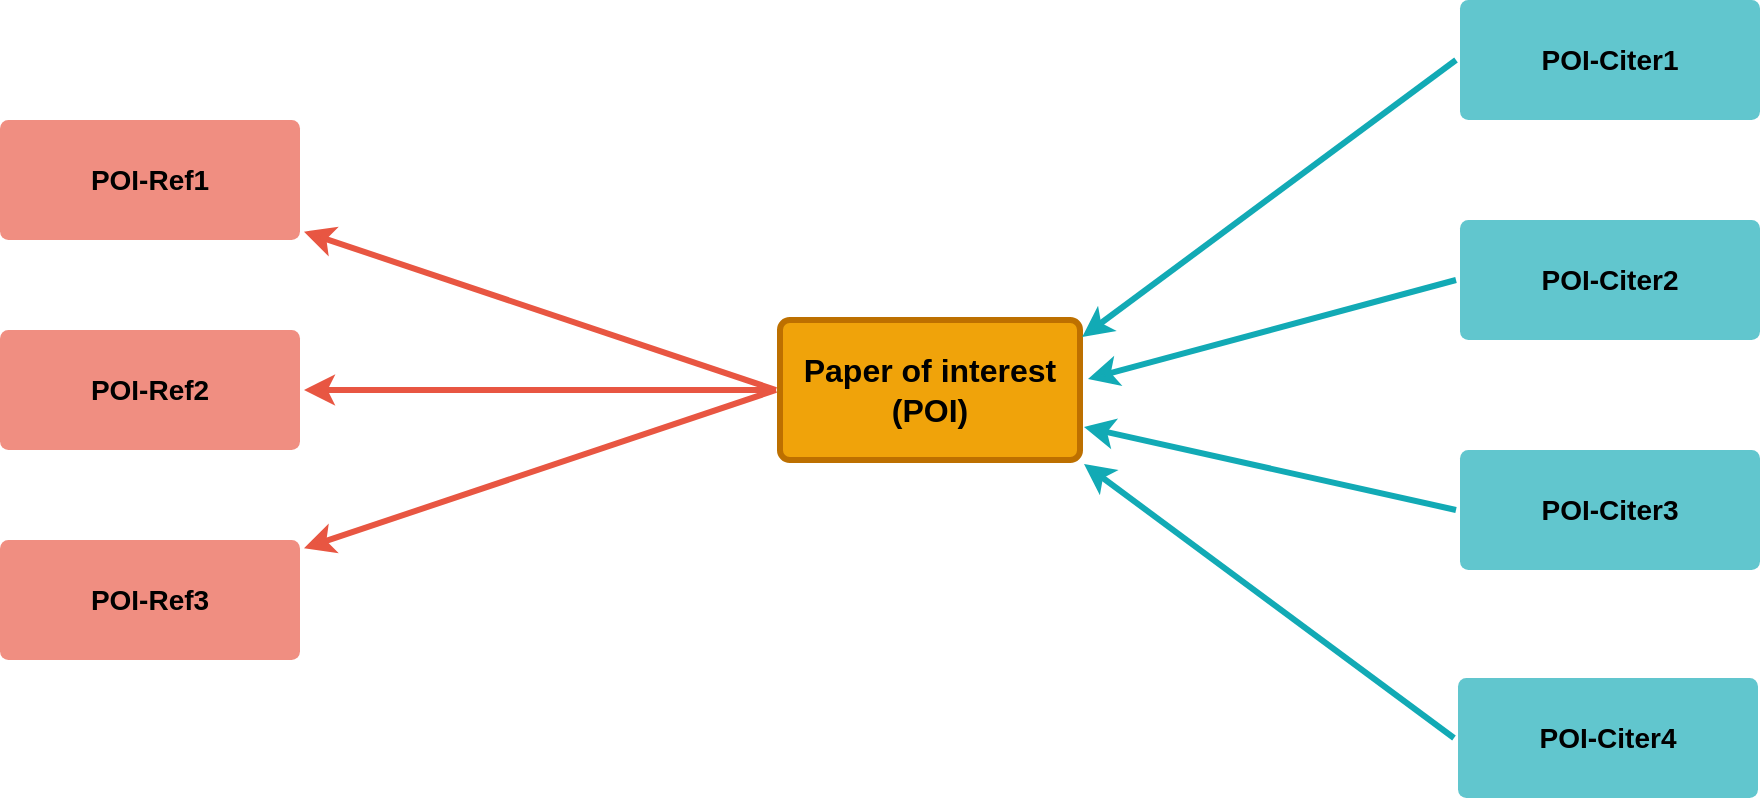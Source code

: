 <mxfile version="13.2.2" type="device" pages="3"><diagram id="6a731a19-8d31-9384-78a2-239565b7b9f0" name="POI"><mxGraphModel dx="1229" dy="751" grid="1" gridSize="10" guides="1" tooltips="1" connect="1" arrows="1" fold="1" page="1" pageScale="1" pageWidth="1169" pageHeight="827" background="#ffffff" math="0" shadow="0"><root><mxCell id="0"/><mxCell id="1" parent="0"/><mxCell id="1749" value="&lt;div&gt;Paper of interest (POI)&lt;/div&gt;" style="rounded=1;whiteSpace=wrap;html=1;shadow=0;labelBackgroundColor=none;strokeColor=#BD7000;strokeWidth=3;fillColor=#f0a30a;fontFamily=Helvetica;fontSize=16;fontColor=#000000;align=center;fontStyle=1;spacing=5;arcSize=7;perimeterSpacing=2;" parent="1" vertex="1"><mxGeometry x="500" y="310" width="150" height="70" as="geometry"/></mxCell><mxCell id="1750" value="" style="edgeStyle=none;rounded=1;jumpStyle=none;html=1;shadow=0;labelBackgroundColor=none;startArrow=none;startFill=0;jettySize=auto;orthogonalLoop=1;strokeColor=#E85642;strokeWidth=3;fontFamily=Helvetica;fontSize=14;fontColor=#000000;spacing=5;fontStyle=1;fillColor=#b0e3e6;exitX=0;exitY=0.5;exitDx=0;exitDy=0;" parent="1" source="1749" target="1756" edge="1"><mxGeometry relative="1" as="geometry"><mxPoint x="253.359" y="383.5" as="sourcePoint"/></mxGeometry></mxCell><mxCell id="1751" value="" style="edgeStyle=none;rounded=1;jumpStyle=none;html=1;shadow=0;labelBackgroundColor=none;startArrow=none;startFill=0;jettySize=auto;orthogonalLoop=1;strokeColor=#E85642;strokeWidth=3;fontFamily=Helvetica;fontSize=14;fontColor=#000000;spacing=5;fontStyle=1;fillColor=#b0e3e6;exitX=0;exitY=0.5;exitDx=0;exitDy=0;" parent="1" source="1749" target="1755" edge="1"><mxGeometry relative="1" as="geometry"><mxPoint x="213" y="415.5" as="sourcePoint"/></mxGeometry></mxCell><mxCell id="1752" value="" style="edgeStyle=none;rounded=1;jumpStyle=none;html=1;shadow=0;labelBackgroundColor=none;startArrow=none;startFill=0;jettySize=auto;orthogonalLoop=1;strokeColor=#E85642;strokeWidth=3;fontFamily=Helvetica;fontSize=14;fontColor=#000000;spacing=5;fontStyle=1;fillColor=#b0e3e6;exitX=0;exitY=0.5;exitDx=0;exitDy=0;" parent="1" source="1749" target="1754" edge="1"><mxGeometry relative="1" as="geometry"><mxPoint x="249.664" y="447.5" as="sourcePoint"/></mxGeometry></mxCell><mxCell id="1754" value="POI-Ref3" style="rounded=1;whiteSpace=wrap;html=1;shadow=0;labelBackgroundColor=none;strokeColor=none;strokeWidth=3;fillColor=#f08e81;fontFamily=Helvetica;fontSize=14;fontColor=#000000;align=center;spacing=5;fontStyle=1;arcSize=7;perimeterSpacing=2;" parent="1" vertex="1"><mxGeometry x="110" y="420" width="150" height="60" as="geometry"/></mxCell><mxCell id="1755" value="POI-Ref2" style="rounded=1;whiteSpace=wrap;html=1;shadow=0;labelBackgroundColor=none;strokeColor=none;strokeWidth=3;fillColor=#f08e81;fontFamily=Helvetica;fontSize=14;fontColor=#000000;align=center;spacing=5;fontStyle=1;arcSize=7;perimeterSpacing=2;" parent="1" vertex="1"><mxGeometry x="110" y="315" width="150" height="60" as="geometry"/></mxCell><mxCell id="1756" value="POI-Ref1" style="rounded=1;whiteSpace=wrap;html=1;shadow=0;labelBackgroundColor=none;strokeColor=none;strokeWidth=3;fillColor=#f08e81;fontFamily=Helvetica;fontSize=14;fontColor=#000000;align=center;spacing=5;fontStyle=1;arcSize=7;perimeterSpacing=2;" parent="1" vertex="1"><mxGeometry x="110" y="210" width="150" height="60" as="geometry"/></mxCell><mxCell id="1772" value="POI-Citer4" style="rounded=1;whiteSpace=wrap;html=1;shadow=0;labelBackgroundColor=none;strokeColor=none;strokeWidth=3;fillColor=#61c6ce;fontFamily=Helvetica;fontSize=14;fontColor=#000000;align=center;spacing=5;fontStyle=1;arcSize=7;perimeterSpacing=2;" parent="1" vertex="1"><mxGeometry x="839" y="489" width="150" height="60" as="geometry"/></mxCell><mxCell id="1773" value="" style="edgeStyle=none;rounded=1;jumpStyle=none;html=1;shadow=0;labelBackgroundColor=none;startArrow=none;startFill=0;jettySize=auto;orthogonalLoop=1;strokeColor=#12AAB5;strokeWidth=3;fontFamily=Helvetica;fontSize=14;fontColor=#000000;spacing=5;fontStyle=1;fillColor=#b0e3e6;exitX=0;exitY=0.5;exitDx=0;exitDy=0;entryX=1;entryY=1;entryDx=0;entryDy=0;" parent="1" source="1772" target="1749" edge="1"><mxGeometry relative="1" as="geometry"><mxPoint x="888.417" y="447.5" as="targetPoint"/></mxGeometry></mxCell><mxCell id="1774" value="POI-Citer3" style="rounded=1;whiteSpace=wrap;html=1;shadow=0;labelBackgroundColor=none;strokeColor=none;strokeWidth=3;fillColor=#61c6ce;fontFamily=Helvetica;fontSize=14;fontColor=#000000;align=center;spacing=5;fontStyle=1;arcSize=7;perimeterSpacing=2;" parent="1" vertex="1"><mxGeometry x="840" y="375" width="150" height="60" as="geometry"/></mxCell><mxCell id="1775" value="" style="edgeStyle=none;rounded=1;jumpStyle=none;html=1;shadow=0;labelBackgroundColor=none;startArrow=none;startFill=0;jettySize=auto;orthogonalLoop=1;strokeColor=#12AAB5;strokeWidth=3;fontFamily=Helvetica;fontSize=14;fontColor=#000000;spacing=5;fontStyle=1;fillColor=#b0e3e6;exitX=0;exitY=0.5;exitDx=0;exitDy=0;entryX=1;entryY=0.75;entryDx=0;entryDy=0;" parent="1" source="1774" target="1749" edge="1"><mxGeometry relative="1" as="geometry"><mxPoint x="947" y="433.467" as="targetPoint"/><Array as="points"/></mxGeometry></mxCell><mxCell id="1776" value="POI-Citer2" style="rounded=1;whiteSpace=wrap;html=1;shadow=0;labelBackgroundColor=none;strokeColor=none;strokeWidth=3;fillColor=#61c6ce;fontFamily=Helvetica;fontSize=14;fontColor=#000000;align=center;spacing=5;fontStyle=1;arcSize=7;perimeterSpacing=2;" parent="1" vertex="1"><mxGeometry x="840" y="260" width="150" height="60" as="geometry"/></mxCell><mxCell id="1777" value="" style="edgeStyle=none;rounded=1;jumpStyle=none;html=1;shadow=0;labelBackgroundColor=none;startArrow=none;startFill=0;jettySize=auto;orthogonalLoop=1;strokeColor=#12AAB5;strokeWidth=3;fontFamily=Helvetica;fontSize=14;fontColor=#000000;spacing=5;fontStyle=1;fillColor=#b0e3e6;exitX=0;exitY=0.5;exitDx=0;exitDy=0;entryX=1.013;entryY=0.426;entryDx=0;entryDy=0;entryPerimeter=0;" parent="1" source="1776" target="1749" edge="1"><mxGeometry relative="1" as="geometry"><mxPoint x="947" y="393.133" as="targetPoint"/></mxGeometry></mxCell><mxCell id="1778" value="POI-Citer1" style="rounded=1;whiteSpace=wrap;html=1;shadow=0;labelBackgroundColor=none;strokeColor=none;strokeWidth=3;fillColor=#61c6ce;fontFamily=Helvetica;fontSize=14;fontColor=#000000;align=center;spacing=5;fontStyle=1;arcSize=7;perimeterSpacing=2;" parent="1" vertex="1"><mxGeometry x="840" y="150" width="150" height="60" as="geometry"/></mxCell><mxCell id="1779" value="" style="edgeStyle=none;rounded=1;jumpStyle=none;html=1;shadow=0;labelBackgroundColor=none;startArrow=none;startFill=0;jettySize=auto;orthogonalLoop=1;strokeColor=#12AAB5;strokeWidth=3;fontFamily=Helvetica;fontSize=14;fontColor=#000000;spacing=5;fontStyle=1;fillColor=#b0e3e6;exitX=0;exitY=0.5;exitDx=0;exitDy=0;entryX=0.994;entryY=0.142;entryDx=0;entryDy=0;entryPerimeter=0;" parent="1" source="1778" target="1749" edge="1"><mxGeometry relative="1" as="geometry"><mxPoint x="888.156" y="383.5" as="targetPoint"/></mxGeometry></mxCell></root></mxGraphModel></diagram><diagram name="POI and single Citer Refs" id="dokPy26Cseqej2TGUDgb"><mxGraphModel dx="1756" dy="1073" grid="1" gridSize="10" guides="1" tooltips="1" connect="1" arrows="1" fold="1" page="1" pageScale="1" pageWidth="1654" pageHeight="1169" background="#ffffff" math="0" shadow="0"><root><mxCell id="qdI7U6arVU-1YTt433XA-0"/><mxCell id="qdI7U6arVU-1YTt433XA-1" parent="qdI7U6arVU-1YTt433XA-0"/><mxCell id="qdI7U6arVU-1YTt433XA-2" value="&lt;div&gt;Paper of interest (POI)&lt;/div&gt;" style="rounded=1;whiteSpace=wrap;html=1;shadow=0;labelBackgroundColor=none;strokeColor=#BD7000;strokeWidth=3;fillColor=#f0a30a;fontFamily=Helvetica;fontSize=16;fontColor=#000000;align=center;fontStyle=1;spacing=5;arcSize=7;perimeterSpacing=2;" parent="qdI7U6arVU-1YTt433XA-1" vertex="1"><mxGeometry x="600" y="545" width="150" height="70" as="geometry"/></mxCell><mxCell id="qdI7U6arVU-1YTt433XA-3" value="" style="edgeStyle=none;rounded=1;jumpStyle=none;html=1;shadow=0;labelBackgroundColor=none;startArrow=none;startFill=0;jettySize=auto;orthogonalLoop=1;strokeColor=#E85642;strokeWidth=3;fontFamily=Helvetica;fontSize=14;fontColor=#000000;spacing=5;fontStyle=1;fillColor=#b0e3e6;exitX=0;exitY=0.5;exitDx=0;exitDy=0;" parent="qdI7U6arVU-1YTt433XA-1" source="qdI7U6arVU-1YTt433XA-2" target="qdI7U6arVU-1YTt433XA-8" edge="1"><mxGeometry relative="1" as="geometry"><mxPoint x="353.359" y="618.5" as="sourcePoint"/></mxGeometry></mxCell><mxCell id="qdI7U6arVU-1YTt433XA-4" value="" style="edgeStyle=none;rounded=1;jumpStyle=none;html=1;shadow=0;labelBackgroundColor=none;startArrow=none;startFill=0;jettySize=auto;orthogonalLoop=1;strokeColor=#E85642;strokeWidth=3;fontFamily=Helvetica;fontSize=14;fontColor=#000000;spacing=5;fontStyle=1;fillColor=#b0e3e6;exitX=0;exitY=0.5;exitDx=0;exitDy=0;" parent="qdI7U6arVU-1YTt433XA-1" source="qdI7U6arVU-1YTt433XA-2" target="qdI7U6arVU-1YTt433XA-7" edge="1"><mxGeometry relative="1" as="geometry"><mxPoint x="313" y="650.5" as="sourcePoint"/></mxGeometry></mxCell><mxCell id="qdI7U6arVU-1YTt433XA-5" value="" style="edgeStyle=none;rounded=1;jumpStyle=none;html=1;shadow=0;labelBackgroundColor=none;startArrow=none;startFill=0;jettySize=auto;orthogonalLoop=1;strokeColor=#E85642;strokeWidth=3;fontFamily=Helvetica;fontSize=14;fontColor=#000000;spacing=5;fontStyle=1;fillColor=#b0e3e6;exitX=0;exitY=0.5;exitDx=0;exitDy=0;" parent="qdI7U6arVU-1YTt433XA-1" source="qdI7U6arVU-1YTt433XA-2" target="qdI7U6arVU-1YTt433XA-6" edge="1"><mxGeometry relative="1" as="geometry"><mxPoint x="349.664" y="682.5" as="sourcePoint"/></mxGeometry></mxCell><mxCell id="qdI7U6arVU-1YTt433XA-6" value="POI-Ref3" style="rounded=1;whiteSpace=wrap;html=1;shadow=0;labelBackgroundColor=none;strokeColor=none;strokeWidth=3;fillColor=#f08e81;fontFamily=Helvetica;fontSize=14;fontColor=#000000;align=center;spacing=5;fontStyle=1;arcSize=7;perimeterSpacing=2;" parent="qdI7U6arVU-1YTt433XA-1" vertex="1"><mxGeometry x="210" y="655" width="150" height="60" as="geometry"/></mxCell><mxCell id="qdI7U6arVU-1YTt433XA-7" value="POI-Ref2" style="rounded=1;whiteSpace=wrap;html=1;shadow=0;labelBackgroundColor=none;strokeColor=none;strokeWidth=3;fillColor=#f08e81;fontFamily=Helvetica;fontSize=14;fontColor=#000000;align=center;spacing=5;fontStyle=1;arcSize=7;perimeterSpacing=2;" parent="qdI7U6arVU-1YTt433XA-1" vertex="1"><mxGeometry x="210" y="550" width="150" height="60" as="geometry"/></mxCell><mxCell id="qdI7U6arVU-1YTt433XA-8" value="POI-Ref1/Citer1-Ref3" style="rounded=1;whiteSpace=wrap;html=1;shadow=0;labelBackgroundColor=none;strokeColor=none;strokeWidth=3;fillColor=#D8ADE7;fontFamily=Helvetica;fontSize=14;align=center;spacing=5;fontStyle=1;arcSize=7;perimeterSpacing=2;" parent="qdI7U6arVU-1YTt433XA-1" vertex="1"><mxGeometry x="210" y="445" width="150" height="60" as="geometry"/></mxCell><mxCell id="qdI7U6arVU-1YTt433XA-9" value="POI-Citer4" style="rounded=1;whiteSpace=wrap;html=1;shadow=0;labelBackgroundColor=none;strokeColor=none;strokeWidth=3;fillColor=#61c6ce;fontFamily=Helvetica;fontSize=14;fontColor=#000000;align=center;spacing=5;fontStyle=1;arcSize=7;perimeterSpacing=2;" parent="qdI7U6arVU-1YTt433XA-1" vertex="1"><mxGeometry x="939" y="724" width="150" height="60" as="geometry"/></mxCell><mxCell id="qdI7U6arVU-1YTt433XA-10" value="" style="edgeStyle=none;rounded=1;jumpStyle=none;html=1;shadow=0;labelBackgroundColor=none;startArrow=none;startFill=0;jettySize=auto;orthogonalLoop=1;strokeColor=#12AAB5;strokeWidth=3;fontFamily=Helvetica;fontSize=14;fontColor=#000000;spacing=5;fontStyle=1;fillColor=#b0e3e6;exitX=0;exitY=0.5;exitDx=0;exitDy=0;entryX=1;entryY=1;entryDx=0;entryDy=0;" parent="qdI7U6arVU-1YTt433XA-1" source="qdI7U6arVU-1YTt433XA-9" target="qdI7U6arVU-1YTt433XA-2" edge="1"><mxGeometry relative="1" as="geometry"><mxPoint x="988.417" y="682.5" as="targetPoint"/></mxGeometry></mxCell><mxCell id="qdI7U6arVU-1YTt433XA-11" value="POI-Citer3" style="rounded=1;whiteSpace=wrap;html=1;shadow=0;labelBackgroundColor=none;strokeColor=none;strokeWidth=3;fillColor=#61c6ce;fontFamily=Helvetica;fontSize=14;fontColor=#000000;align=center;spacing=5;fontStyle=1;arcSize=7;perimeterSpacing=2;" parent="qdI7U6arVU-1YTt433XA-1" vertex="1"><mxGeometry x="940" y="610" width="150" height="60" as="geometry"/></mxCell><mxCell id="qdI7U6arVU-1YTt433XA-12" value="" style="edgeStyle=none;rounded=1;jumpStyle=none;html=1;shadow=0;labelBackgroundColor=none;startArrow=none;startFill=0;jettySize=auto;orthogonalLoop=1;strokeColor=#12AAB5;strokeWidth=3;fontFamily=Helvetica;fontSize=14;fontColor=#000000;spacing=5;fontStyle=1;fillColor=#b0e3e6;exitX=0;exitY=0.5;exitDx=0;exitDy=0;entryX=1;entryY=0.75;entryDx=0;entryDy=0;" parent="qdI7U6arVU-1YTt433XA-1" source="qdI7U6arVU-1YTt433XA-11" target="qdI7U6arVU-1YTt433XA-2" edge="1"><mxGeometry relative="1" as="geometry"><mxPoint x="1047" y="668.467" as="targetPoint"/><Array as="points"/></mxGeometry></mxCell><mxCell id="qdI7U6arVU-1YTt433XA-13" value="POI-Citer2" style="rounded=1;whiteSpace=wrap;html=1;shadow=0;labelBackgroundColor=none;strokeColor=none;strokeWidth=3;fillColor=#61c6ce;fontFamily=Helvetica;fontSize=14;fontColor=#000000;align=center;spacing=5;fontStyle=1;arcSize=7;perimeterSpacing=2;" parent="qdI7U6arVU-1YTt433XA-1" vertex="1"><mxGeometry x="940" y="495" width="150" height="60" as="geometry"/></mxCell><mxCell id="qdI7U6arVU-1YTt433XA-14" value="" style="edgeStyle=none;rounded=1;jumpStyle=none;html=1;shadow=0;labelBackgroundColor=none;startArrow=none;startFill=0;jettySize=auto;orthogonalLoop=1;strokeColor=#12AAB5;strokeWidth=3;fontFamily=Helvetica;fontSize=14;fontColor=#000000;spacing=5;fontStyle=1;fillColor=#b0e3e6;exitX=0;exitY=0.5;exitDx=0;exitDy=0;entryX=1.013;entryY=0.426;entryDx=0;entryDy=0;entryPerimeter=0;" parent="qdI7U6arVU-1YTt433XA-1" source="qdI7U6arVU-1YTt433XA-13" target="qdI7U6arVU-1YTt433XA-2" edge="1"><mxGeometry relative="1" as="geometry"><mxPoint x="1047" y="628.133" as="targetPoint"/></mxGeometry></mxCell><mxCell id="qdI7U6arVU-1YTt433XA-15" value="POI-Citer1" style="rounded=1;whiteSpace=wrap;html=1;shadow=0;labelBackgroundColor=none;strokeColor=none;strokeWidth=3;fillColor=#61c6ce;fontFamily=Helvetica;fontSize=14;fontColor=#000000;align=center;spacing=5;fontStyle=1;arcSize=7;perimeterSpacing=2;" parent="qdI7U6arVU-1YTt433XA-1" vertex="1"><mxGeometry x="940" y="385" width="150" height="60" as="geometry"/></mxCell><mxCell id="qdI7U6arVU-1YTt433XA-16" value="" style="edgeStyle=none;rounded=1;jumpStyle=none;html=1;shadow=0;labelBackgroundColor=none;startArrow=none;startFill=0;jettySize=auto;orthogonalLoop=1;strokeColor=#12AAB5;strokeWidth=3;fontFamily=Helvetica;fontSize=14;fontColor=#000000;spacing=5;fontStyle=1;fillColor=#b0e3e6;entryX=0.994;entryY=0.142;entryDx=0;entryDy=0;entryPerimeter=0;" parent="qdI7U6arVU-1YTt433XA-1" target="qdI7U6arVU-1YTt433XA-2" edge="1"><mxGeometry relative="1" as="geometry"><mxPoint x="938" y="430" as="sourcePoint"/><mxPoint x="988.156" y="618.5" as="targetPoint"/></mxGeometry></mxCell><mxCell id="qdI7U6arVU-1YTt433XA-17" value="Citer1-Ref2" style="rounded=1;whiteSpace=wrap;html=1;shadow=0;labelBackgroundColor=none;strokeColor=#432D57;strokeWidth=3;fillColor=#7EA6E0;fontFamily=Helvetica;fontSize=14;align=center;spacing=5;fontStyle=1;arcSize=7;perimeterSpacing=2;fontColor=#000000;" parent="qdI7U6arVU-1YTt433XA-1" vertex="1"><mxGeometry x="700" y="280" width="150" height="60" as="geometry"/></mxCell><mxCell id="qdI7U6arVU-1YTt433XA-18" value="" style="edgeStyle=none;rounded=1;jumpStyle=none;html=1;shadow=0;labelBackgroundColor=none;startArrow=none;startFill=0;jettySize=auto;orthogonalLoop=1;strokeColor=#7EA6E0;strokeWidth=3;fontFamily=Helvetica;fontSize=14;fontColor=#7EA6E0;spacing=5;fontStyle=1;fillColor=#b0e3e6;entryX=0.987;entryY=0.5;entryDx=0;entryDy=0;entryPerimeter=0;" parent="qdI7U6arVU-1YTt433XA-1" target="qdI7U6arVU-1YTt433XA-17" edge="1"><mxGeometry relative="1" as="geometry"><mxPoint x="938" y="415" as="sourcePoint"/><mxPoint x="560" y="445.001" as="targetPoint"/></mxGeometry></mxCell><mxCell id="qdI7U6arVU-1YTt433XA-19" value="Citer1-Ref1" style="rounded=1;whiteSpace=wrap;html=1;shadow=0;labelBackgroundColor=none;strokeColor=#432D57;strokeWidth=3;fillColor=#7EA6E0;fontFamily=Helvetica;fontSize=14;align=center;spacing=5;fontStyle=1;arcSize=7;perimeterSpacing=2;fontColor=#000000;" parent="qdI7U6arVU-1YTt433XA-1" vertex="1"><mxGeometry x="700" y="190" width="150" height="60" as="geometry"/></mxCell><mxCell id="qdI7U6arVU-1YTt433XA-20" value="" style="edgeStyle=none;rounded=1;jumpStyle=none;html=1;shadow=0;labelBackgroundColor=none;startArrow=none;startFill=0;jettySize=auto;orthogonalLoop=1;strokeColor=#7EA6E0;strokeWidth=3;fontFamily=Helvetica;fontSize=14;fontColor=#7EA6E0;spacing=5;fontStyle=1;fillColor=#b0e3e6;exitX=0;exitY=0.109;exitDx=0;exitDy=0;entryX=0.987;entryY=0.5;entryDx=0;entryDy=0;entryPerimeter=0;exitPerimeter=0;" parent="qdI7U6arVU-1YTt433XA-1" source="qdI7U6arVU-1YTt433XA-15" target="qdI7U6arVU-1YTt433XA-19" edge="1"><mxGeometry relative="1" as="geometry"><mxPoint x="938" y="270" as="sourcePoint"/><mxPoint x="560" y="316.001" as="targetPoint"/></mxGeometry></mxCell><mxCell id="qdI7U6arVU-1YTt433XA-21" value="" style="edgeStyle=none;rounded=1;jumpStyle=none;html=1;shadow=0;labelBackgroundColor=none;startArrow=none;startFill=0;jettySize=auto;orthogonalLoop=1;strokeColor=#7E54A3;strokeWidth=3;fontFamily=Helvetica;fontSize=14;fontColor=#000000;spacing=5;fontStyle=1;fillColor=#76608a;exitX=0;exitY=0.5;exitDx=0;exitDy=0;entryX=1;entryY=0.5;entryDx=0;entryDy=0;" parent="qdI7U6arVU-1YTt433XA-1" source="qdI7U6arVU-1YTt433XA-15" target="qdI7U6arVU-1YTt433XA-8" edge="1"><mxGeometry relative="1" as="geometry"><mxPoint x="666" y="479.17" as="sourcePoint"/><mxPoint x="430" y="400.001" as="targetPoint"/></mxGeometry></mxCell><mxCell id="qdI7U6arVU-1YTt433XA-22" value="" style="rounded=0;whiteSpace=wrap;html=1;fillColor=none;fontColor=#ffffff;strokeWidth=4;strokeColor=#FA0000;" parent="qdI7U6arVU-1YTt433XA-1" vertex="1"><mxGeometry x="920" y="375" width="190" height="80" as="geometry"/></mxCell><mxCell id="EOZ_jflmDQsxT6947_OG-1" value="" style="group" vertex="1" connectable="0" parent="qdI7U6arVU-1YTt433XA-1"><mxGeometry x="40" y="180" width="640" height="230" as="geometry"/></mxCell><mxCell id="qdI7U6arVU-1YTt433XA-28" value="" style="rounded=0;whiteSpace=wrap;html=1;strokeWidth=4;opacity=80;align=left;fillColor=none;" parent="EOZ_jflmDQsxT6947_OG-1" vertex="1"><mxGeometry x="130" y="15.86" width="493.38" height="190.34" as="geometry"/></mxCell><mxCell id="qdI7U6arVU-1YTt433XA-24" value="&lt;font color=&quot;#FA0000&quot;&gt;&lt;br&gt;&lt;b&gt;&lt;font style=&quot;font-size: 28px&quot;&gt;3 Kinds of references: &lt;br&gt;&lt;/font&gt;&lt;/b&gt;&lt;/font&gt;" style="text;html=1;strokeColor=none;fillColor=none;align=center;verticalAlign=middle;whiteSpace=wrap;rounded=0;fontColor=#7EA6E0;" parent="EOZ_jflmDQsxT6947_OG-1" vertex="1"><mxGeometry x="99.995" y="43.617" width="290.909" height="134.828" as="geometry"/></mxCell><mxCell id="qdI7U6arVU-1YTt433XA-25" value="&lt;font size=&quot;1&quot;&gt;&lt;b style=&quot;font-size: 16px&quot;&gt;&lt;font color=&quot;#000000&quot;&gt;POI-Refs&lt;/font&gt;&lt;/b&gt;&lt;/font&gt;" style="ellipse;whiteSpace=wrap;html=1;aspect=fixed;rounded=0;strokeColor=none;strokeWidth=4;fillColor=#EA6B66;fontColor=#ffffff;gradientColor=none;opacity=80;align=left;" parent="EOZ_jflmDQsxT6947_OG-1" vertex="1"><mxGeometry x="349.091" y="29.345" width="166.552" height="166.552" as="geometry"/></mxCell><mxCell id="qdI7U6arVU-1YTt433XA-26" value="&lt;b&gt;&lt;font style=&quot;font-size: 16px&quot;&gt;Citer1-Refs&lt;/font&gt;&lt;/b&gt;" style="ellipse;whiteSpace=wrap;html=1;aspect=fixed;rounded=0;strokeColor=none;strokeWidth=4;fillColor=#7EA6E0;opacity=80;align=right;" parent="EOZ_jflmDQsxT6947_OG-1" vertex="1"><mxGeometry x="427.221" y="26.966" width="171.31" height="171.31" as="geometry"/></mxCell><mxCell id="qdI7U6arVU-1YTt433XA-27" value="&lt;font style=&quot;font-size: 16px&quot;&gt;&lt;b&gt;POI-Citer1-Refs&lt;/b&gt;&lt;/font&gt;" style="text;html=1;strokeColor=none;fillColor=none;align=center;verticalAlign=middle;whiteSpace=wrap;rounded=0;fontColor=#000000;opacity=50;" parent="EOZ_jflmDQsxT6947_OG-1" vertex="1"><mxGeometry x="440.519" y="90.414" width="74.805" height="47.586" as="geometry"/></mxCell></root></mxGraphModel></diagram><diagram name="POI + single Citer Citers" id="e2E6CkzXPfb4-FKDNebK"><mxGraphModel dx="1229" dy="751" grid="1" gridSize="10" guides="1" tooltips="1" connect="1" arrows="1" fold="1" page="1" pageScale="1" pageWidth="1654" pageHeight="1169" background="#ffffff" math="0" shadow="0"><root><mxCell id="gmpZrmsoTq57pDskRhlk-0"/><mxCell id="gmpZrmsoTq57pDskRhlk-1" parent="gmpZrmsoTq57pDskRhlk-0"/><mxCell id="gmpZrmsoTq57pDskRhlk-23" value="" style="rounded=0;whiteSpace=wrap;html=1;fillColor=none;fontColor=#ffffff;strokeWidth=4;strokeColor=#FA0000;" vertex="1" parent="gmpZrmsoTq57pDskRhlk-1"><mxGeometry x="920" y="375" width="190" height="80" as="geometry"/></mxCell><mxCell id="gmpZrmsoTq57pDskRhlk-3" value="&lt;div&gt;Paper of interest (POI)&lt;/div&gt;" style="rounded=1;whiteSpace=wrap;html=1;shadow=0;labelBackgroundColor=none;strokeColor=#BD7000;strokeWidth=3;fillColor=#f0a30a;fontFamily=Helvetica;fontSize=16;fontColor=#000000;align=center;fontStyle=1;spacing=5;arcSize=7;perimeterSpacing=2;" vertex="1" parent="gmpZrmsoTq57pDskRhlk-1"><mxGeometry x="600" y="545" width="150" height="70" as="geometry"/></mxCell><mxCell id="gmpZrmsoTq57pDskRhlk-4" value="" style="edgeStyle=none;rounded=1;jumpStyle=none;html=1;shadow=0;labelBackgroundColor=none;startArrow=none;startFill=0;jettySize=auto;orthogonalLoop=1;strokeColor=#E85642;strokeWidth=3;fontFamily=Helvetica;fontSize=14;fontColor=#000000;spacing=5;fontStyle=1;fillColor=#b0e3e6;exitX=0;exitY=0.5;exitDx=0;exitDy=0;" edge="1" parent="gmpZrmsoTq57pDskRhlk-1" source="gmpZrmsoTq57pDskRhlk-3" target="gmpZrmsoTq57pDskRhlk-9"><mxGeometry relative="1" as="geometry"><mxPoint x="353.359" y="618.5" as="sourcePoint"/></mxGeometry></mxCell><mxCell id="gmpZrmsoTq57pDskRhlk-5" value="" style="edgeStyle=none;rounded=1;jumpStyle=none;html=1;shadow=0;labelBackgroundColor=none;startArrow=none;startFill=0;jettySize=auto;orthogonalLoop=1;strokeColor=#E85642;strokeWidth=3;fontFamily=Helvetica;fontSize=14;fontColor=#000000;spacing=5;fontStyle=1;fillColor=#b0e3e6;exitX=0;exitY=0.5;exitDx=0;exitDy=0;" edge="1" parent="gmpZrmsoTq57pDskRhlk-1" source="gmpZrmsoTq57pDskRhlk-3" target="gmpZrmsoTq57pDskRhlk-8"><mxGeometry relative="1" as="geometry"><mxPoint x="313" y="650.5" as="sourcePoint"/></mxGeometry></mxCell><mxCell id="gmpZrmsoTq57pDskRhlk-6" value="" style="edgeStyle=none;rounded=1;jumpStyle=none;html=1;shadow=0;labelBackgroundColor=none;startArrow=none;startFill=0;jettySize=auto;orthogonalLoop=1;strokeColor=#E85642;strokeWidth=3;fontFamily=Helvetica;fontSize=14;fontColor=#000000;spacing=5;fontStyle=1;fillColor=#b0e3e6;exitX=0;exitY=0.5;exitDx=0;exitDy=0;" edge="1" parent="gmpZrmsoTq57pDskRhlk-1" source="gmpZrmsoTq57pDskRhlk-3" target="gmpZrmsoTq57pDskRhlk-7"><mxGeometry relative="1" as="geometry"><mxPoint x="349.664" y="682.5" as="sourcePoint"/></mxGeometry></mxCell><mxCell id="gmpZrmsoTq57pDskRhlk-7" value="POI-Ref3" style="rounded=1;whiteSpace=wrap;html=1;shadow=0;labelBackgroundColor=none;strokeColor=none;strokeWidth=3;fillColor=#f08e81;fontFamily=Helvetica;fontSize=14;fontColor=#000000;align=center;spacing=5;fontStyle=1;arcSize=7;perimeterSpacing=2;" vertex="1" parent="gmpZrmsoTq57pDskRhlk-1"><mxGeometry x="210" y="655" width="150" height="60" as="geometry"/></mxCell><mxCell id="gmpZrmsoTq57pDskRhlk-8" value="POI-Ref2" style="rounded=1;whiteSpace=wrap;html=1;shadow=0;labelBackgroundColor=none;strokeColor=none;strokeWidth=3;fillColor=#f08e81;fontFamily=Helvetica;fontSize=14;fontColor=#000000;align=center;spacing=5;fontStyle=1;arcSize=7;perimeterSpacing=2;" vertex="1" parent="gmpZrmsoTq57pDskRhlk-1"><mxGeometry x="210" y="550" width="150" height="60" as="geometry"/></mxCell><mxCell id="gmpZrmsoTq57pDskRhlk-9" value="POI-Ref1" style="rounded=1;whiteSpace=wrap;html=1;shadow=0;labelBackgroundColor=none;strokeColor=none;strokeWidth=3;fillColor=#f08e81;fontFamily=Helvetica;fontSize=14;fontColor=#000000;align=center;spacing=5;fontStyle=1;arcSize=7;perimeterSpacing=2;" vertex="1" parent="gmpZrmsoTq57pDskRhlk-1"><mxGeometry x="210" y="445" width="150" height="60" as="geometry"/></mxCell><mxCell id="gmpZrmsoTq57pDskRhlk-10" value="POI-Citer4" style="rounded=1;whiteSpace=wrap;html=1;shadow=0;labelBackgroundColor=none;strokeColor=none;strokeWidth=3;fillColor=#61c6ce;fontFamily=Helvetica;fontSize=14;fontColor=#000000;align=center;spacing=5;fontStyle=1;arcSize=7;perimeterSpacing=2;" vertex="1" parent="gmpZrmsoTq57pDskRhlk-1"><mxGeometry x="939" y="724" width="150" height="60" as="geometry"/></mxCell><mxCell id="gmpZrmsoTq57pDskRhlk-11" value="" style="edgeStyle=none;rounded=1;jumpStyle=none;html=1;shadow=0;labelBackgroundColor=none;startArrow=none;startFill=0;jettySize=auto;orthogonalLoop=1;strokeColor=#12AAB5;strokeWidth=3;fontFamily=Helvetica;fontSize=14;fontColor=#000000;spacing=5;fontStyle=1;fillColor=#b0e3e6;exitX=0;exitY=0.5;exitDx=0;exitDy=0;entryX=1;entryY=1;entryDx=0;entryDy=0;" edge="1" parent="gmpZrmsoTq57pDskRhlk-1" source="gmpZrmsoTq57pDskRhlk-10" target="gmpZrmsoTq57pDskRhlk-3"><mxGeometry relative="1" as="geometry"><mxPoint x="988.417" y="682.5" as="targetPoint"/></mxGeometry></mxCell><mxCell id="gmpZrmsoTq57pDskRhlk-12" value="POI-Citer3" style="rounded=1;whiteSpace=wrap;html=1;shadow=0;labelBackgroundColor=none;strokeColor=none;strokeWidth=3;fillColor=#61C6CE;fontFamily=Helvetica;fontSize=14;fontColor=#000000;align=center;spacing=5;fontStyle=1;arcSize=7;perimeterSpacing=2;" vertex="1" parent="gmpZrmsoTq57pDskRhlk-1"><mxGeometry x="940" y="610" width="150" height="60" as="geometry"/></mxCell><mxCell id="gmpZrmsoTq57pDskRhlk-13" value="" style="edgeStyle=none;rounded=1;jumpStyle=none;html=1;shadow=0;labelBackgroundColor=none;startArrow=none;startFill=0;jettySize=auto;orthogonalLoop=1;strokeColor=#12AAB5;strokeWidth=3;fontFamily=Helvetica;fontSize=14;fontColor=#000000;spacing=5;fontStyle=1;fillColor=#b0e3e6;exitX=0;exitY=0.5;exitDx=0;exitDy=0;entryX=1;entryY=0.75;entryDx=0;entryDy=0;" edge="1" parent="gmpZrmsoTq57pDskRhlk-1" source="gmpZrmsoTq57pDskRhlk-12" target="gmpZrmsoTq57pDskRhlk-3"><mxGeometry relative="1" as="geometry"><mxPoint x="1047" y="668.467" as="targetPoint"/><Array as="points"/></mxGeometry></mxCell><mxCell id="gmpZrmsoTq57pDskRhlk-14" value="POI-Citer2/&lt;br&gt;Citer1-Citer3" style="rounded=1;whiteSpace=wrap;html=1;shadow=0;labelBackgroundColor=none;strokeColor=none;strokeWidth=3;fillColor=#C6D94C;fontFamily=Helvetica;fontSize=14;fontColor=#000000;align=center;spacing=5;fontStyle=1;arcSize=7;perimeterSpacing=2;" vertex="1" parent="gmpZrmsoTq57pDskRhlk-1"><mxGeometry x="1120" y="505" width="150" height="60" as="geometry"/></mxCell><mxCell id="gmpZrmsoTq57pDskRhlk-15" value="" style="edgeStyle=none;rounded=1;jumpStyle=none;html=1;shadow=0;labelBackgroundColor=none;startArrow=none;startFill=0;jettySize=auto;orthogonalLoop=1;strokeColor=#C6D94C;strokeWidth=3;fontFamily=Helvetica;fontSize=14;fontColor=#000000;spacing=5;fontStyle=1;fillColor=#b0e3e6;exitX=0;exitY=0.5;exitDx=0;exitDy=0;entryX=1.013;entryY=0.426;entryDx=0;entryDy=0;entryPerimeter=0;" edge="1" parent="gmpZrmsoTq57pDskRhlk-1" source="gmpZrmsoTq57pDskRhlk-14" target="gmpZrmsoTq57pDskRhlk-3"><mxGeometry relative="1" as="geometry"><mxPoint x="1047" y="628.133" as="targetPoint"/></mxGeometry></mxCell><mxCell id="gmpZrmsoTq57pDskRhlk-16" value="POI-Citer1" style="rounded=1;whiteSpace=wrap;html=1;shadow=0;labelBackgroundColor=none;strokeColor=none;strokeWidth=3;fillColor=#61c6ce;fontFamily=Helvetica;fontSize=14;fontColor=#000000;align=center;spacing=5;fontStyle=1;arcSize=7;perimeterSpacing=2;" vertex="1" parent="gmpZrmsoTq57pDskRhlk-1"><mxGeometry x="940" y="385" width="150" height="60" as="geometry"/></mxCell><mxCell id="gmpZrmsoTq57pDskRhlk-17" value="" style="edgeStyle=none;rounded=1;jumpStyle=none;html=1;shadow=0;labelBackgroundColor=none;startArrow=none;startFill=0;jettySize=auto;orthogonalLoop=1;strokeColor=#12AAB5;strokeWidth=3;fontFamily=Helvetica;fontSize=14;fontColor=#000000;spacing=5;fontStyle=1;fillColor=#b0e3e6;entryX=0.994;entryY=0.142;entryDx=0;entryDy=0;entryPerimeter=0;" edge="1" parent="gmpZrmsoTq57pDskRhlk-1" target="gmpZrmsoTq57pDskRhlk-3"><mxGeometry relative="1" as="geometry"><mxPoint x="938" y="430" as="sourcePoint"/><mxPoint x="988.156" y="618.5" as="targetPoint"/></mxGeometry></mxCell><mxCell id="gmpZrmsoTq57pDskRhlk-18" value="Citer1-Citer2" style="rounded=1;whiteSpace=wrap;html=1;shadow=0;labelBackgroundColor=none;strokeColor=none;strokeWidth=3;fillColor=#4FC953;fontFamily=Helvetica;fontSize=14;align=center;spacing=5;fontStyle=1;arcSize=7;perimeterSpacing=2;fontColor=#000000;" vertex="1" parent="gmpZrmsoTq57pDskRhlk-1"><mxGeometry x="1270" y="310" width="150" height="60" as="geometry"/></mxCell><mxCell id="gmpZrmsoTq57pDskRhlk-19" value="" style="edgeStyle=none;rounded=1;jumpStyle=none;html=1;shadow=0;labelBackgroundColor=none;startArrow=classic;startFill=1;jettySize=auto;orthogonalLoop=1;strokeColor=#4FC953;strokeWidth=3;fontFamily=Helvetica;fontSize=14;fontColor=#7EA6E0;spacing=5;fontStyle=1;fillColor=#b0e3e6;entryX=0;entryY=1;entryDx=0;entryDy=0;exitX=1;exitY=0.5;exitDx=0;exitDy=0;endArrow=none;endFill=0;" edge="1" parent="gmpZrmsoTq57pDskRhlk-1" target="gmpZrmsoTq57pDskRhlk-18" source="gmpZrmsoTq57pDskRhlk-16"><mxGeometry relative="1" as="geometry"><mxPoint x="938" y="415" as="sourcePoint"/><mxPoint x="560" y="445.001" as="targetPoint"/></mxGeometry></mxCell><mxCell id="gmpZrmsoTq57pDskRhlk-20" value="Citer1-Citer1" style="rounded=1;whiteSpace=wrap;html=1;shadow=0;labelBackgroundColor=none;strokeColor=none;strokeWidth=3;fillColor=#4FC953;fontFamily=Helvetica;fontSize=14;align=center;spacing=5;fontStyle=1;arcSize=7;perimeterSpacing=2;fontColor=#000000;" vertex="1" parent="gmpZrmsoTq57pDskRhlk-1"><mxGeometry x="1270" y="190" width="150" height="60" as="geometry"/></mxCell><mxCell id="gmpZrmsoTq57pDskRhlk-21" value="" style="edgeStyle=none;rounded=1;jumpStyle=none;html=1;shadow=0;labelBackgroundColor=none;startArrow=classic;startFill=1;jettySize=auto;orthogonalLoop=1;strokeColor=#4FC953;strokeWidth=3;fontFamily=Helvetica;fontSize=14;fontColor=#7EA6E0;spacing=5;fontStyle=1;fillColor=#b0e3e6;entryX=0;entryY=1;entryDx=0;entryDy=0;endFill=0;endArrow=none;exitX=1;exitY=0.25;exitDx=0;exitDy=0;" edge="1" parent="gmpZrmsoTq57pDskRhlk-1" source="gmpZrmsoTq57pDskRhlk-16" target="gmpZrmsoTq57pDskRhlk-20"><mxGeometry relative="1" as="geometry"><mxPoint x="1090" y="400" as="sourcePoint"/><mxPoint x="560" y="316.001" as="targetPoint"/></mxGeometry></mxCell><mxCell id="vE_rHBaa8CDP8O_QOATe-4" value="" style="edgeStyle=none;rounded=1;jumpStyle=none;html=1;shadow=0;labelBackgroundColor=none;startArrow=classic;startFill=1;jettySize=auto;orthogonalLoop=1;strokeColor=#C6D94C;strokeWidth=3;fontFamily=Helvetica;fontSize=14;fontColor=#7EA6E0;spacing=5;fontStyle=1;fillColor=#b0e3e6;endFill=0;endArrow=none;exitX=1;exitY=0.75;exitDx=0;exitDy=0;entryX=0.5;entryY=0;entryDx=0;entryDy=0;" edge="1" parent="gmpZrmsoTq57pDskRhlk-1" source="gmpZrmsoTq57pDskRhlk-16" target="gmpZrmsoTq57pDskRhlk-14"><mxGeometry relative="1" as="geometry"><mxPoint x="685" y="553" as="sourcePoint"/><mxPoint x="1278" y="142" as="targetPoint"/></mxGeometry></mxCell><mxCell id="IeKK74tugmNOdLN-a7q9-0" value="" style="group" vertex="1" connectable="0" parent="gmpZrmsoTq57pDskRhlk-1"><mxGeometry x="200" y="180" width="660" height="230" as="geometry"/></mxCell><mxCell id="gmpZrmsoTq57pDskRhlk-2" value="" style="rounded=0;whiteSpace=wrap;html=1;strokeWidth=4;opacity=80;align=left;fillColor=none;" vertex="1" parent="IeKK74tugmNOdLN-a7q9-0"><mxGeometry x="30" width="630" height="230" as="geometry"/></mxCell><mxCell id="gmpZrmsoTq57pDskRhlk-24" value="&lt;font color=&quot;#FA0000&quot;&gt;&lt;br&gt;&lt;b&gt;&lt;font style=&quot;font-size: 28px&quot;&gt;3 Kinds of citers: &lt;br&gt;&lt;/font&gt;&lt;/b&gt;&lt;/font&gt;" style="text;html=1;strokeColor=none;fillColor=none;align=center;verticalAlign=middle;whiteSpace=wrap;rounded=0;fontColor=#7EA6E0;" vertex="1" parent="IeKK74tugmNOdLN-a7q9-0"><mxGeometry y="30" width="350" height="170" as="geometry"/></mxCell><mxCell id="gmpZrmsoTq57pDskRhlk-25" value="&lt;font size=&quot;1&quot;&gt;&lt;b style=&quot;font-size: 16px&quot;&gt;&lt;font color=&quot;#000000&quot;&gt;POI-Citers&lt;/font&gt;&lt;/b&gt;&lt;/font&gt;" style="ellipse;whiteSpace=wrap;html=1;aspect=fixed;rounded=0;strokeColor=none;strokeWidth=4;fillColor=#61C6CE;fontColor=#ffffff;gradientColor=none;opacity=80;align=left;" vertex="1" parent="IeKK74tugmNOdLN-a7q9-0"><mxGeometry x="330" y="7" width="210" height="210" as="geometry"/></mxCell><mxCell id="gmpZrmsoTq57pDskRhlk-26" value="&lt;b&gt;&lt;font style=&quot;font-size: 16px&quot;&gt;Citer1-Citers&lt;/font&gt;&lt;/b&gt;" style="ellipse;whiteSpace=wrap;html=1;aspect=fixed;rounded=0;strokeColor=none;strokeWidth=4;fillColor=#4FC953;opacity=80;align=right;" vertex="1" parent="IeKK74tugmNOdLN-a7q9-0"><mxGeometry x="424" y="4" width="216" height="216" as="geometry"/></mxCell><mxCell id="gmpZrmsoTq57pDskRhlk-27" value="&lt;font style=&quot;font-size: 16px&quot;&gt;&lt;b&gt;POI-Citer1-Citers&lt;/b&gt;&lt;/font&gt;" style="text;html=1;strokeColor=none;fillColor=none;align=center;verticalAlign=middle;whiteSpace=wrap;rounded=0;fontColor=#000000;opacity=50;" vertex="1" parent="IeKK74tugmNOdLN-a7q9-0"><mxGeometry x="440" y="84" width="90" height="60" as="geometry"/></mxCell></root></mxGraphModel></diagram></mxfile>